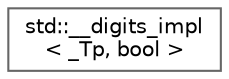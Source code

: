 digraph "Graphical Class Hierarchy"
{
 // LATEX_PDF_SIZE
  bgcolor="transparent";
  edge [fontname=Helvetica,fontsize=10,labelfontname=Helvetica,labelfontsize=10];
  node [fontname=Helvetica,fontsize=10,shape=box,height=0.2,width=0.4];
  rankdir="LR";
  Node0 [id="Node000000",label="std::__digits_impl\l\< _Tp, bool \>",height=0.2,width=0.4,color="grey40", fillcolor="white", style="filled",URL="$structstd_1_1____digits__impl.html",tooltip=" "];
}
